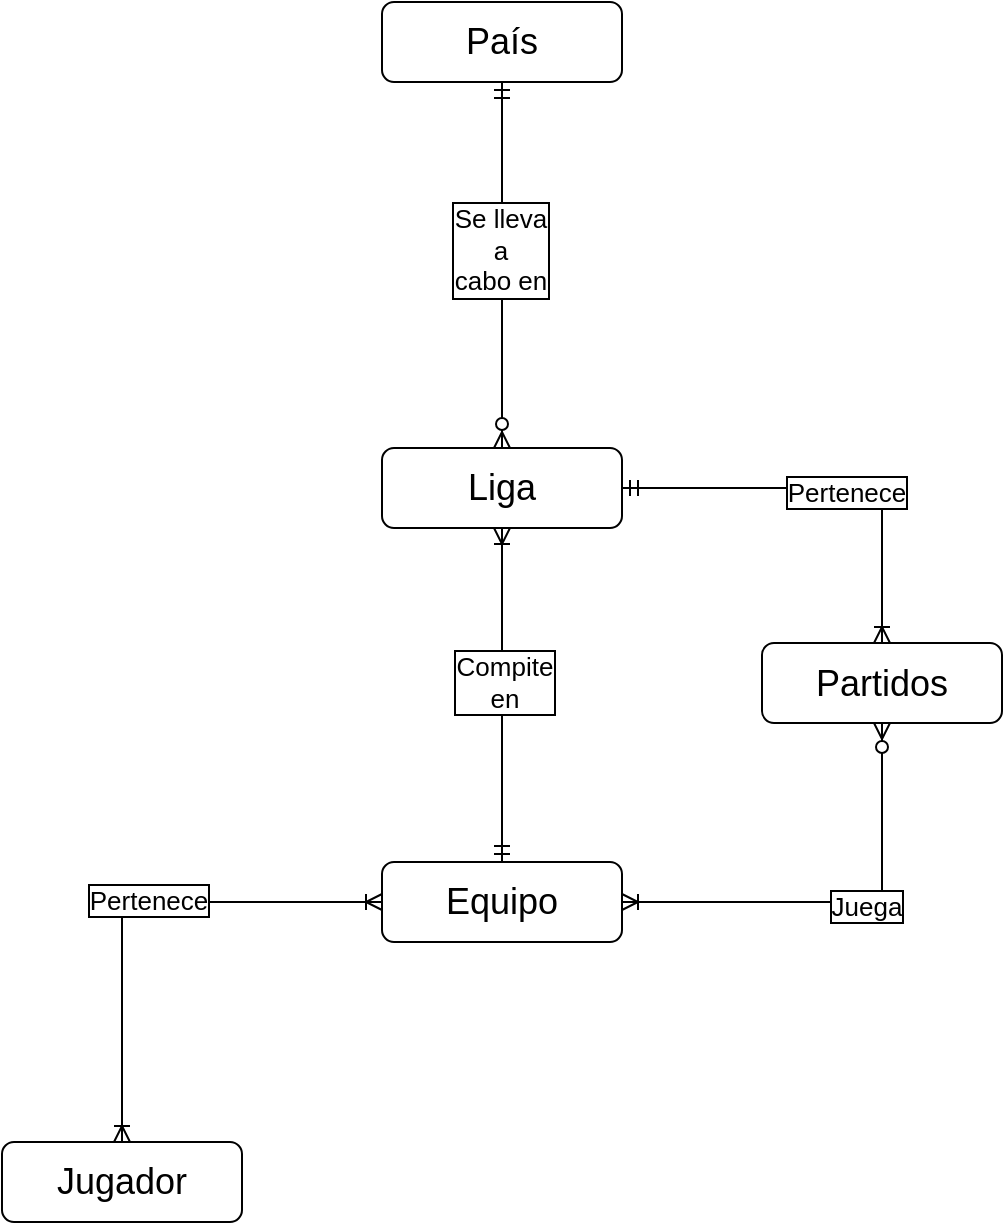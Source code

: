 <mxfile version="24.7.17">
  <diagram id="C5RBs43oDa-KdzZeNtuy" name="Page-1">
    <mxGraphModel dx="1369" dy="795" grid="1" gridSize="10" guides="1" tooltips="1" connect="1" arrows="1" fold="1" page="1" pageScale="1" pageWidth="827" pageHeight="1169" math="0" shadow="0">
      <root>
        <mxCell id="WIyWlLk6GJQsqaUBKTNV-0" />
        <mxCell id="WIyWlLk6GJQsqaUBKTNV-1" parent="WIyWlLk6GJQsqaUBKTNV-0" />
        <mxCell id="WIyWlLk6GJQsqaUBKTNV-3" value="&lt;font style=&quot;font-size: 18px;&quot;&gt;País&lt;/font&gt;" style="rounded=1;whiteSpace=wrap;html=1;fontSize=18;glass=0;strokeWidth=1;shadow=0;" parent="WIyWlLk6GJQsqaUBKTNV-1" vertex="1">
          <mxGeometry x="320" y="30" width="120" height="40" as="geometry" />
        </mxCell>
        <mxCell id="WIyWlLk6GJQsqaUBKTNV-7" value="Liga" style="rounded=1;whiteSpace=wrap;html=1;fontSize=18;glass=0;strokeWidth=1;shadow=0;" parent="WIyWlLk6GJQsqaUBKTNV-1" vertex="1">
          <mxGeometry x="320" y="253" width="120" height="40" as="geometry" />
        </mxCell>
        <mxCell id="WIyWlLk6GJQsqaUBKTNV-11" value="&lt;div style=&quot;font-size: 18px;&quot;&gt;Jugador&lt;/div&gt;" style="rounded=1;whiteSpace=wrap;html=1;fontSize=18;glass=0;strokeWidth=1;shadow=0;" parent="WIyWlLk6GJQsqaUBKTNV-1" vertex="1">
          <mxGeometry x="130" y="600" width="120" height="40" as="geometry" />
        </mxCell>
        <mxCell id="WIyWlLk6GJQsqaUBKTNV-12" value="Equipo" style="rounded=1;whiteSpace=wrap;html=1;fontSize=18;glass=0;strokeWidth=1;shadow=0;" parent="WIyWlLk6GJQsqaUBKTNV-1" vertex="1">
          <mxGeometry x="320" y="460" width="120" height="40" as="geometry" />
        </mxCell>
        <mxCell id="Nth46LyeUnBzShqGlJJt-4" value="Partidos" style="rounded=1;whiteSpace=wrap;html=1;fontSize=18;glass=0;strokeWidth=1;shadow=0;" vertex="1" parent="WIyWlLk6GJQsqaUBKTNV-1">
          <mxGeometry x="510" y="350.5" width="120" height="40" as="geometry" />
        </mxCell>
        <mxCell id="Nth46LyeUnBzShqGlJJt-15" value="" style="fontSize=12;html=1;endArrow=ERoneToMany;startArrow=ERoneToMany;rounded=0;entryX=0;entryY=0.5;entryDx=0;entryDy=0;exitX=0.5;exitY=0;exitDx=0;exitDy=0;edgeStyle=orthogonalEdgeStyle;" edge="1" parent="WIyWlLk6GJQsqaUBKTNV-1" source="WIyWlLk6GJQsqaUBKTNV-11" target="WIyWlLk6GJQsqaUBKTNV-12">
          <mxGeometry width="100" height="100" relative="1" as="geometry">
            <mxPoint x="190" y="580" as="sourcePoint" />
            <mxPoint x="310" y="460" as="targetPoint" />
          </mxGeometry>
        </mxCell>
        <mxCell id="Nth46LyeUnBzShqGlJJt-26" value="Pertenece" style="edgeLabel;html=1;align=center;verticalAlign=middle;resizable=0;points=[];labelBorderColor=default;fontSize=13;" vertex="1" connectable="0" parent="Nth46LyeUnBzShqGlJJt-15">
          <mxGeometry x="0.064" y="1" relative="1" as="geometry">
            <mxPoint as="offset" />
          </mxGeometry>
        </mxCell>
        <mxCell id="Nth46LyeUnBzShqGlJJt-18" value="" style="fontSize=12;html=1;endArrow=ERoneToMany;startArrow=ERzeroToMany;rounded=0;entryX=1;entryY=0.5;entryDx=0;entryDy=0;exitX=0.5;exitY=1;exitDx=0;exitDy=0;edgeStyle=orthogonalEdgeStyle;" edge="1" parent="WIyWlLk6GJQsqaUBKTNV-1" source="Nth46LyeUnBzShqGlJJt-4" target="WIyWlLk6GJQsqaUBKTNV-12">
          <mxGeometry width="100" height="100" relative="1" as="geometry">
            <mxPoint x="590" y="590" as="sourcePoint" />
            <mxPoint x="500" y="510" as="targetPoint" />
          </mxGeometry>
        </mxCell>
        <mxCell id="Nth46LyeUnBzShqGlJJt-27" value="&lt;div style=&quot;font-size: 13px;&quot;&gt;Juega&lt;/div&gt;" style="edgeLabel;html=1;align=center;verticalAlign=middle;resizable=0;points=[];fontSize=13;labelBorderColor=default;" vertex="1" connectable="0" parent="Nth46LyeUnBzShqGlJJt-18">
          <mxGeometry x="-0.102" y="2" relative="1" as="geometry">
            <mxPoint x="1" as="offset" />
          </mxGeometry>
        </mxCell>
        <mxCell id="Nth46LyeUnBzShqGlJJt-19" value="" style="fontSize=12;html=1;endArrow=ERoneToMany;startArrow=ERmandOne;rounded=0;exitX=1;exitY=0.5;exitDx=0;exitDy=0;entryX=0.5;entryY=0;entryDx=0;entryDy=0;edgeStyle=orthogonalEdgeStyle;" edge="1" parent="WIyWlLk6GJQsqaUBKTNV-1" source="WIyWlLk6GJQsqaUBKTNV-7" target="Nth46LyeUnBzShqGlJJt-4">
          <mxGeometry width="100" height="100" relative="1" as="geometry">
            <mxPoint x="580" y="280" as="sourcePoint" />
            <mxPoint x="600" y="160" as="targetPoint" />
          </mxGeometry>
        </mxCell>
        <mxCell id="Nth46LyeUnBzShqGlJJt-29" value="Pertenece" style="edgeLabel;html=1;align=center;verticalAlign=middle;resizable=0;points=[];labelBorderColor=default;fontSize=13;" vertex="1" connectable="0" parent="Nth46LyeUnBzShqGlJJt-19">
          <mxGeometry x="0.08" y="-2" relative="1" as="geometry">
            <mxPoint as="offset" />
          </mxGeometry>
        </mxCell>
        <mxCell id="Nth46LyeUnBzShqGlJJt-23" value="" style="fontSize=12;html=1;endArrow=ERoneToMany;startArrow=ERmandOne;rounded=0;entryX=0.5;entryY=1;entryDx=0;entryDy=0;exitX=0.5;exitY=0;exitDx=0;exitDy=0;" edge="1" parent="WIyWlLk6GJQsqaUBKTNV-1" source="WIyWlLk6GJQsqaUBKTNV-12" target="WIyWlLk6GJQsqaUBKTNV-7">
          <mxGeometry width="100" height="100" relative="1" as="geometry">
            <mxPoint x="270" y="454" as="sourcePoint" />
            <mxPoint x="270" y="287" as="targetPoint" />
          </mxGeometry>
        </mxCell>
        <mxCell id="Nth46LyeUnBzShqGlJJt-24" value="&lt;div style=&quot;font-size: 13px;&quot;&gt;Compite&lt;/div&gt;&lt;div style=&quot;font-size: 13px;&quot;&gt;en&lt;br style=&quot;font-size: 13px;&quot;&gt;&lt;/div&gt;" style="edgeLabel;html=1;align=center;verticalAlign=middle;resizable=0;points=[];labelBorderColor=default;textShadow=0;fontSize=13;" vertex="1" connectable="0" parent="Nth46LyeUnBzShqGlJJt-23">
          <mxGeometry x="0.078" y="-1" relative="1" as="geometry">
            <mxPoint as="offset" />
          </mxGeometry>
        </mxCell>
        <mxCell id="Nth46LyeUnBzShqGlJJt-30" value="" style="fontSize=12;html=1;endArrow=ERzeroToMany;startArrow=ERmandOne;rounded=0;exitX=0.5;exitY=1;exitDx=0;exitDy=0;entryX=0.5;entryY=0;entryDx=0;entryDy=0;" edge="1" parent="WIyWlLk6GJQsqaUBKTNV-1" source="WIyWlLk6GJQsqaUBKTNV-3" target="WIyWlLk6GJQsqaUBKTNV-7">
          <mxGeometry width="100" height="100" relative="1" as="geometry">
            <mxPoint x="364" y="191" as="sourcePoint" />
            <mxPoint x="380" y="210" as="targetPoint" />
          </mxGeometry>
        </mxCell>
        <mxCell id="Nth46LyeUnBzShqGlJJt-31" value="&lt;div style=&quot;font-size: 13px;&quot;&gt;Se lleva&lt;/div&gt;&lt;div style=&quot;font-size: 13px;&quot;&gt;a&lt;/div&gt;&lt;div style=&quot;font-size: 13px;&quot;&gt;cabo en&lt;br style=&quot;font-size: 13px;&quot;&gt;&lt;/div&gt;" style="edgeLabel;html=1;align=center;verticalAlign=middle;resizable=0;points=[];labelBorderColor=default;fontSize=13;" vertex="1" connectable="0" parent="Nth46LyeUnBzShqGlJJt-30">
          <mxGeometry x="-0.082" y="-1" relative="1" as="geometry">
            <mxPoint as="offset" />
          </mxGeometry>
        </mxCell>
      </root>
    </mxGraphModel>
  </diagram>
</mxfile>
